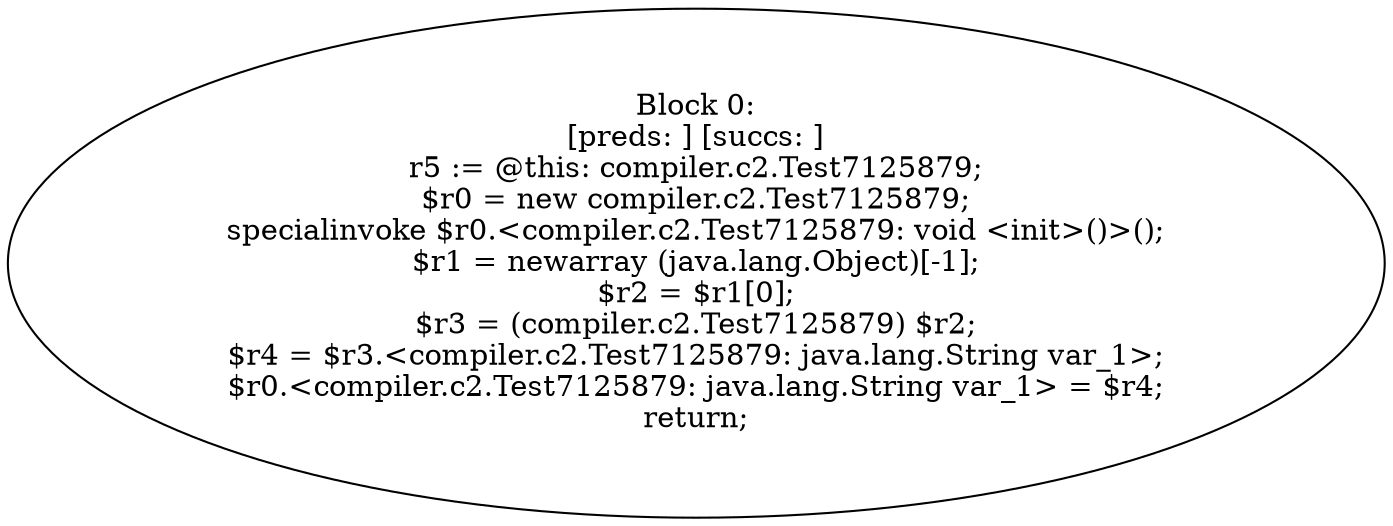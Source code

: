 digraph "unitGraph" {
    "Block 0:
[preds: ] [succs: ]
r5 := @this: compiler.c2.Test7125879;
$r0 = new compiler.c2.Test7125879;
specialinvoke $r0.<compiler.c2.Test7125879: void <init>()>();
$r1 = newarray (java.lang.Object)[-1];
$r2 = $r1[0];
$r3 = (compiler.c2.Test7125879) $r2;
$r4 = $r3.<compiler.c2.Test7125879: java.lang.String var_1>;
$r0.<compiler.c2.Test7125879: java.lang.String var_1> = $r4;
return;
"
}
